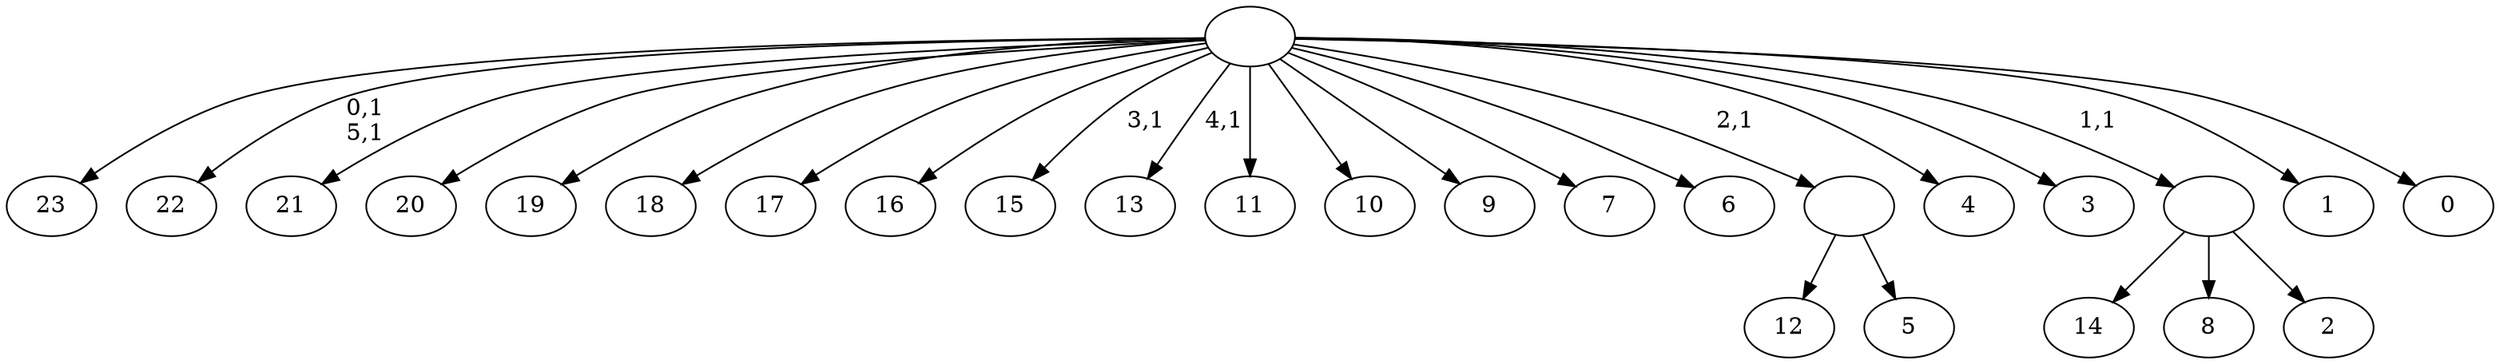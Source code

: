 digraph T {
	30 [label="23"]
	29 [label="22"]
	26 [label="21"]
	25 [label="20"]
	24 [label="19"]
	23 [label="18"]
	22 [label="17"]
	21 [label="16"]
	20 [label="15"]
	18 [label="14"]
	17 [label="13"]
	15 [label="12"]
	14 [label="11"]
	13 [label="10"]
	12 [label="9"]
	11 [label="8"]
	10 [label="7"]
	9 [label="6"]
	8 [label="5"]
	7 [label=""]
	6 [label="4"]
	5 [label="3"]
	4 [label="2"]
	3 [label=""]
	2 [label="1"]
	1 [label="0"]
	0 [label=""]
	7 -> 15 [label=""]
	7 -> 8 [label=""]
	3 -> 18 [label=""]
	3 -> 11 [label=""]
	3 -> 4 [label=""]
	0 -> 17 [label="4,1"]
	0 -> 20 [label="3,1"]
	0 -> 29 [label="0,1\n5,1"]
	0 -> 30 [label=""]
	0 -> 26 [label=""]
	0 -> 25 [label=""]
	0 -> 24 [label=""]
	0 -> 23 [label=""]
	0 -> 22 [label=""]
	0 -> 21 [label=""]
	0 -> 14 [label=""]
	0 -> 13 [label=""]
	0 -> 12 [label=""]
	0 -> 10 [label=""]
	0 -> 9 [label=""]
	0 -> 7 [label="2,1"]
	0 -> 6 [label=""]
	0 -> 5 [label=""]
	0 -> 3 [label="1,1"]
	0 -> 2 [label=""]
	0 -> 1 [label=""]
}
